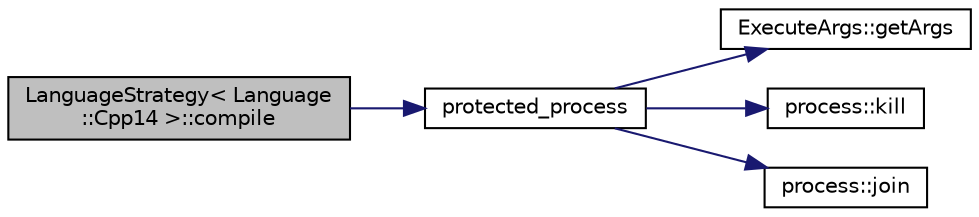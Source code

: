 digraph "LanguageStrategy&lt; Language::Cpp14 &gt;::compile"
{
 // LATEX_PDF_SIZE
  edge [fontname="Helvetica",fontsize="10",labelfontname="Helvetica",labelfontsize="10"];
  node [fontname="Helvetica",fontsize="10",shape=record];
  rankdir="LR";
  Node0 [label="LanguageStrategy\< Language\l::Cpp14 \>::compile",height=0.2,width=0.4,color="black", fillcolor="grey75", style="filled", fontcolor="black",tooltip=" "];
  Node0 -> Node1 [color="midnightblue",fontsize="10",style="solid",fontname="Helvetica"];
  Node1 [label="protected_process",height=0.2,width=0.4,color="black", fillcolor="white", style="filled",URL="$_protected_process_8cpp.html#a73ff9bf22a4ff8ddc31cb7b6314b06fd",tooltip=" "];
  Node1 -> Node2 [color="midnightblue",fontsize="10",style="solid",fontname="Helvetica"];
  Node2 [label="ExecuteArgs::getArgs",height=0.2,width=0.4,color="black", fillcolor="white", style="filled",URL="$class_execute_args.html#a9e61c65a4f7832a6c33c3c85203ba574",tooltip="返回命令行参数列表"];
  Node1 -> Node3 [color="midnightblue",fontsize="10",style="solid",fontname="Helvetica"];
  Node3 [label="process::kill",height=0.2,width=0.4,color="black", fillcolor="white", style="filled",URL="$classprocess.html#a217a9f72c54fb962f5c56cf0934901e5",tooltip="Send signal SIG to the process."];
  Node1 -> Node4 [color="midnightblue",fontsize="10",style="solid",fontname="Helvetica"];
  Node4 [label="process::join",height=0.2,width=0.4,color="black", fillcolor="white", style="filled",URL="$classprocess.html#a2a3c8b98c92999ffe95abf1de7ee17d2",tooltip=" "];
}
